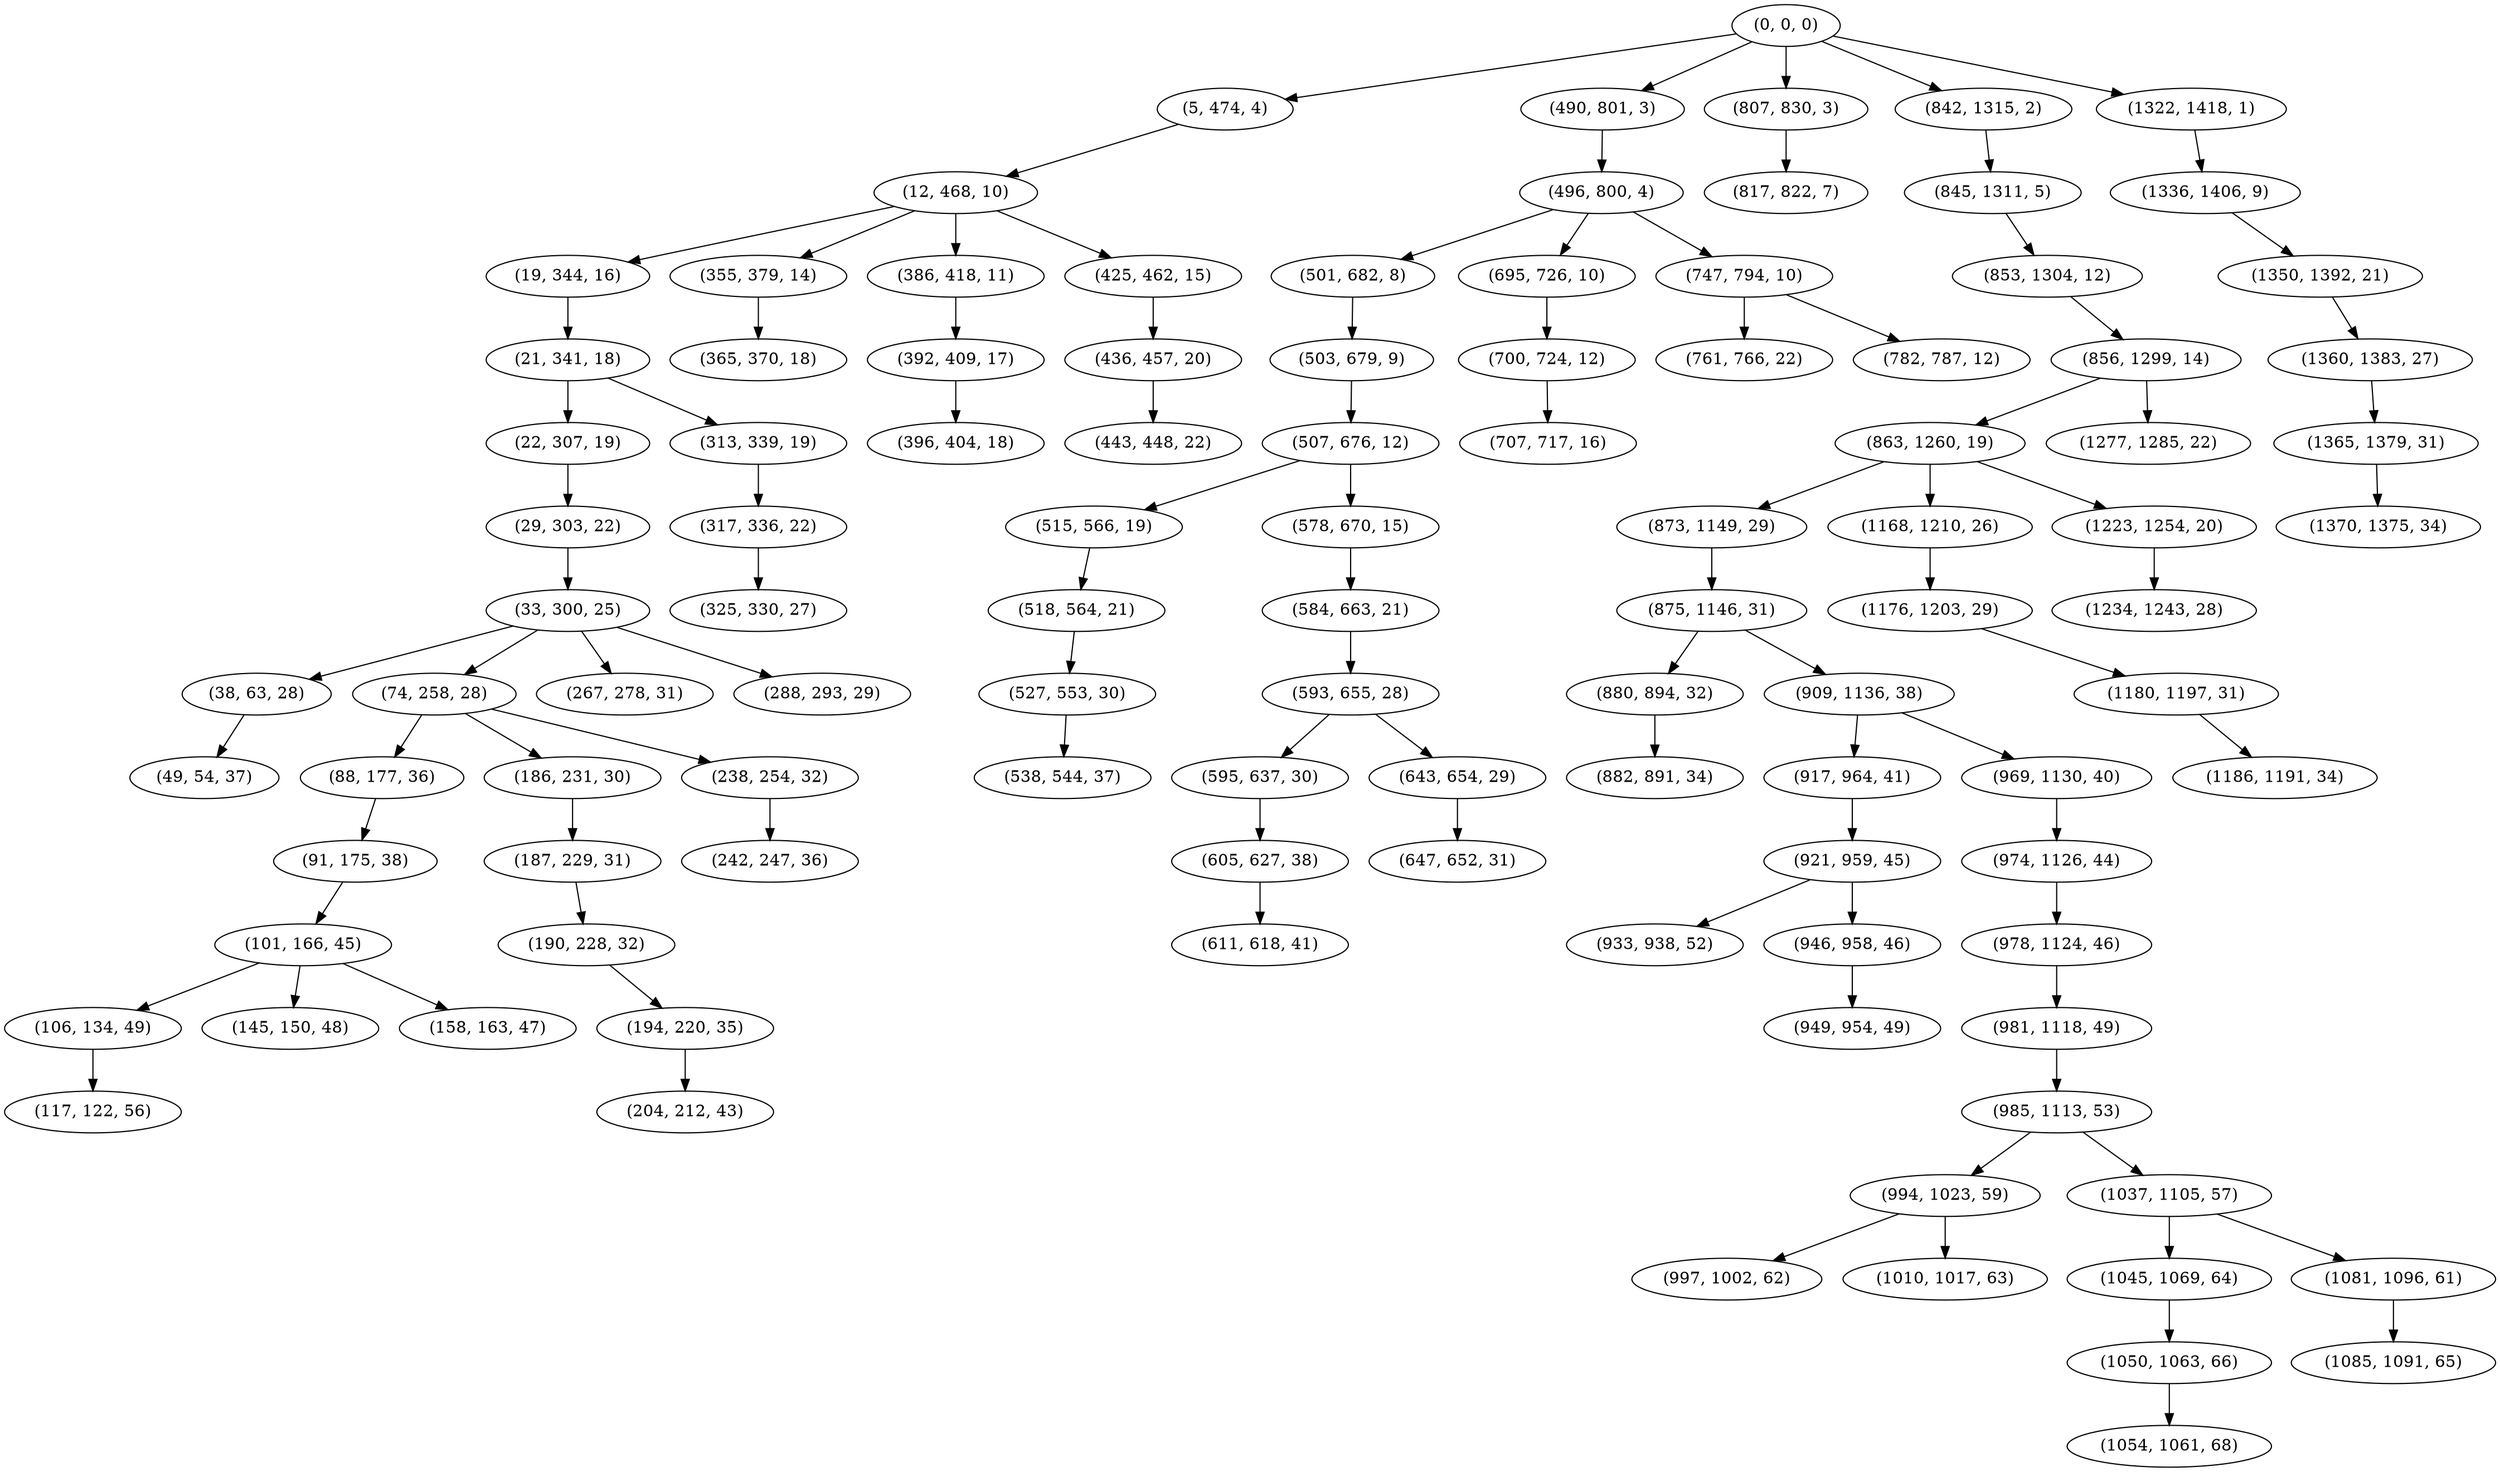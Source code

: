 digraph tree {
    "(0, 0, 0)";
    "(5, 474, 4)";
    "(12, 468, 10)";
    "(19, 344, 16)";
    "(21, 341, 18)";
    "(22, 307, 19)";
    "(29, 303, 22)";
    "(33, 300, 25)";
    "(38, 63, 28)";
    "(49, 54, 37)";
    "(74, 258, 28)";
    "(88, 177, 36)";
    "(91, 175, 38)";
    "(101, 166, 45)";
    "(106, 134, 49)";
    "(117, 122, 56)";
    "(145, 150, 48)";
    "(158, 163, 47)";
    "(186, 231, 30)";
    "(187, 229, 31)";
    "(190, 228, 32)";
    "(194, 220, 35)";
    "(204, 212, 43)";
    "(238, 254, 32)";
    "(242, 247, 36)";
    "(267, 278, 31)";
    "(288, 293, 29)";
    "(313, 339, 19)";
    "(317, 336, 22)";
    "(325, 330, 27)";
    "(355, 379, 14)";
    "(365, 370, 18)";
    "(386, 418, 11)";
    "(392, 409, 17)";
    "(396, 404, 18)";
    "(425, 462, 15)";
    "(436, 457, 20)";
    "(443, 448, 22)";
    "(490, 801, 3)";
    "(496, 800, 4)";
    "(501, 682, 8)";
    "(503, 679, 9)";
    "(507, 676, 12)";
    "(515, 566, 19)";
    "(518, 564, 21)";
    "(527, 553, 30)";
    "(538, 544, 37)";
    "(578, 670, 15)";
    "(584, 663, 21)";
    "(593, 655, 28)";
    "(595, 637, 30)";
    "(605, 627, 38)";
    "(611, 618, 41)";
    "(643, 654, 29)";
    "(647, 652, 31)";
    "(695, 726, 10)";
    "(700, 724, 12)";
    "(707, 717, 16)";
    "(747, 794, 10)";
    "(761, 766, 22)";
    "(782, 787, 12)";
    "(807, 830, 3)";
    "(817, 822, 7)";
    "(842, 1315, 2)";
    "(845, 1311, 5)";
    "(853, 1304, 12)";
    "(856, 1299, 14)";
    "(863, 1260, 19)";
    "(873, 1149, 29)";
    "(875, 1146, 31)";
    "(880, 894, 32)";
    "(882, 891, 34)";
    "(909, 1136, 38)";
    "(917, 964, 41)";
    "(921, 959, 45)";
    "(933, 938, 52)";
    "(946, 958, 46)";
    "(949, 954, 49)";
    "(969, 1130, 40)";
    "(974, 1126, 44)";
    "(978, 1124, 46)";
    "(981, 1118, 49)";
    "(985, 1113, 53)";
    "(994, 1023, 59)";
    "(997, 1002, 62)";
    "(1010, 1017, 63)";
    "(1037, 1105, 57)";
    "(1045, 1069, 64)";
    "(1050, 1063, 66)";
    "(1054, 1061, 68)";
    "(1081, 1096, 61)";
    "(1085, 1091, 65)";
    "(1168, 1210, 26)";
    "(1176, 1203, 29)";
    "(1180, 1197, 31)";
    "(1186, 1191, 34)";
    "(1223, 1254, 20)";
    "(1234, 1243, 28)";
    "(1277, 1285, 22)";
    "(1322, 1418, 1)";
    "(1336, 1406, 9)";
    "(1350, 1392, 21)";
    "(1360, 1383, 27)";
    "(1365, 1379, 31)";
    "(1370, 1375, 34)";
    "(0, 0, 0)" -> "(5, 474, 4)";
    "(0, 0, 0)" -> "(490, 801, 3)";
    "(0, 0, 0)" -> "(807, 830, 3)";
    "(0, 0, 0)" -> "(842, 1315, 2)";
    "(0, 0, 0)" -> "(1322, 1418, 1)";
    "(5, 474, 4)" -> "(12, 468, 10)";
    "(12, 468, 10)" -> "(19, 344, 16)";
    "(12, 468, 10)" -> "(355, 379, 14)";
    "(12, 468, 10)" -> "(386, 418, 11)";
    "(12, 468, 10)" -> "(425, 462, 15)";
    "(19, 344, 16)" -> "(21, 341, 18)";
    "(21, 341, 18)" -> "(22, 307, 19)";
    "(21, 341, 18)" -> "(313, 339, 19)";
    "(22, 307, 19)" -> "(29, 303, 22)";
    "(29, 303, 22)" -> "(33, 300, 25)";
    "(33, 300, 25)" -> "(38, 63, 28)";
    "(33, 300, 25)" -> "(74, 258, 28)";
    "(33, 300, 25)" -> "(267, 278, 31)";
    "(33, 300, 25)" -> "(288, 293, 29)";
    "(38, 63, 28)" -> "(49, 54, 37)";
    "(74, 258, 28)" -> "(88, 177, 36)";
    "(74, 258, 28)" -> "(186, 231, 30)";
    "(74, 258, 28)" -> "(238, 254, 32)";
    "(88, 177, 36)" -> "(91, 175, 38)";
    "(91, 175, 38)" -> "(101, 166, 45)";
    "(101, 166, 45)" -> "(106, 134, 49)";
    "(101, 166, 45)" -> "(145, 150, 48)";
    "(101, 166, 45)" -> "(158, 163, 47)";
    "(106, 134, 49)" -> "(117, 122, 56)";
    "(186, 231, 30)" -> "(187, 229, 31)";
    "(187, 229, 31)" -> "(190, 228, 32)";
    "(190, 228, 32)" -> "(194, 220, 35)";
    "(194, 220, 35)" -> "(204, 212, 43)";
    "(238, 254, 32)" -> "(242, 247, 36)";
    "(313, 339, 19)" -> "(317, 336, 22)";
    "(317, 336, 22)" -> "(325, 330, 27)";
    "(355, 379, 14)" -> "(365, 370, 18)";
    "(386, 418, 11)" -> "(392, 409, 17)";
    "(392, 409, 17)" -> "(396, 404, 18)";
    "(425, 462, 15)" -> "(436, 457, 20)";
    "(436, 457, 20)" -> "(443, 448, 22)";
    "(490, 801, 3)" -> "(496, 800, 4)";
    "(496, 800, 4)" -> "(501, 682, 8)";
    "(496, 800, 4)" -> "(695, 726, 10)";
    "(496, 800, 4)" -> "(747, 794, 10)";
    "(501, 682, 8)" -> "(503, 679, 9)";
    "(503, 679, 9)" -> "(507, 676, 12)";
    "(507, 676, 12)" -> "(515, 566, 19)";
    "(507, 676, 12)" -> "(578, 670, 15)";
    "(515, 566, 19)" -> "(518, 564, 21)";
    "(518, 564, 21)" -> "(527, 553, 30)";
    "(527, 553, 30)" -> "(538, 544, 37)";
    "(578, 670, 15)" -> "(584, 663, 21)";
    "(584, 663, 21)" -> "(593, 655, 28)";
    "(593, 655, 28)" -> "(595, 637, 30)";
    "(593, 655, 28)" -> "(643, 654, 29)";
    "(595, 637, 30)" -> "(605, 627, 38)";
    "(605, 627, 38)" -> "(611, 618, 41)";
    "(643, 654, 29)" -> "(647, 652, 31)";
    "(695, 726, 10)" -> "(700, 724, 12)";
    "(700, 724, 12)" -> "(707, 717, 16)";
    "(747, 794, 10)" -> "(761, 766, 22)";
    "(747, 794, 10)" -> "(782, 787, 12)";
    "(807, 830, 3)" -> "(817, 822, 7)";
    "(842, 1315, 2)" -> "(845, 1311, 5)";
    "(845, 1311, 5)" -> "(853, 1304, 12)";
    "(853, 1304, 12)" -> "(856, 1299, 14)";
    "(856, 1299, 14)" -> "(863, 1260, 19)";
    "(856, 1299, 14)" -> "(1277, 1285, 22)";
    "(863, 1260, 19)" -> "(873, 1149, 29)";
    "(863, 1260, 19)" -> "(1168, 1210, 26)";
    "(863, 1260, 19)" -> "(1223, 1254, 20)";
    "(873, 1149, 29)" -> "(875, 1146, 31)";
    "(875, 1146, 31)" -> "(880, 894, 32)";
    "(875, 1146, 31)" -> "(909, 1136, 38)";
    "(880, 894, 32)" -> "(882, 891, 34)";
    "(909, 1136, 38)" -> "(917, 964, 41)";
    "(909, 1136, 38)" -> "(969, 1130, 40)";
    "(917, 964, 41)" -> "(921, 959, 45)";
    "(921, 959, 45)" -> "(933, 938, 52)";
    "(921, 959, 45)" -> "(946, 958, 46)";
    "(946, 958, 46)" -> "(949, 954, 49)";
    "(969, 1130, 40)" -> "(974, 1126, 44)";
    "(974, 1126, 44)" -> "(978, 1124, 46)";
    "(978, 1124, 46)" -> "(981, 1118, 49)";
    "(981, 1118, 49)" -> "(985, 1113, 53)";
    "(985, 1113, 53)" -> "(994, 1023, 59)";
    "(985, 1113, 53)" -> "(1037, 1105, 57)";
    "(994, 1023, 59)" -> "(997, 1002, 62)";
    "(994, 1023, 59)" -> "(1010, 1017, 63)";
    "(1037, 1105, 57)" -> "(1045, 1069, 64)";
    "(1037, 1105, 57)" -> "(1081, 1096, 61)";
    "(1045, 1069, 64)" -> "(1050, 1063, 66)";
    "(1050, 1063, 66)" -> "(1054, 1061, 68)";
    "(1081, 1096, 61)" -> "(1085, 1091, 65)";
    "(1168, 1210, 26)" -> "(1176, 1203, 29)";
    "(1176, 1203, 29)" -> "(1180, 1197, 31)";
    "(1180, 1197, 31)" -> "(1186, 1191, 34)";
    "(1223, 1254, 20)" -> "(1234, 1243, 28)";
    "(1322, 1418, 1)" -> "(1336, 1406, 9)";
    "(1336, 1406, 9)" -> "(1350, 1392, 21)";
    "(1350, 1392, 21)" -> "(1360, 1383, 27)";
    "(1360, 1383, 27)" -> "(1365, 1379, 31)";
    "(1365, 1379, 31)" -> "(1370, 1375, 34)";
}
